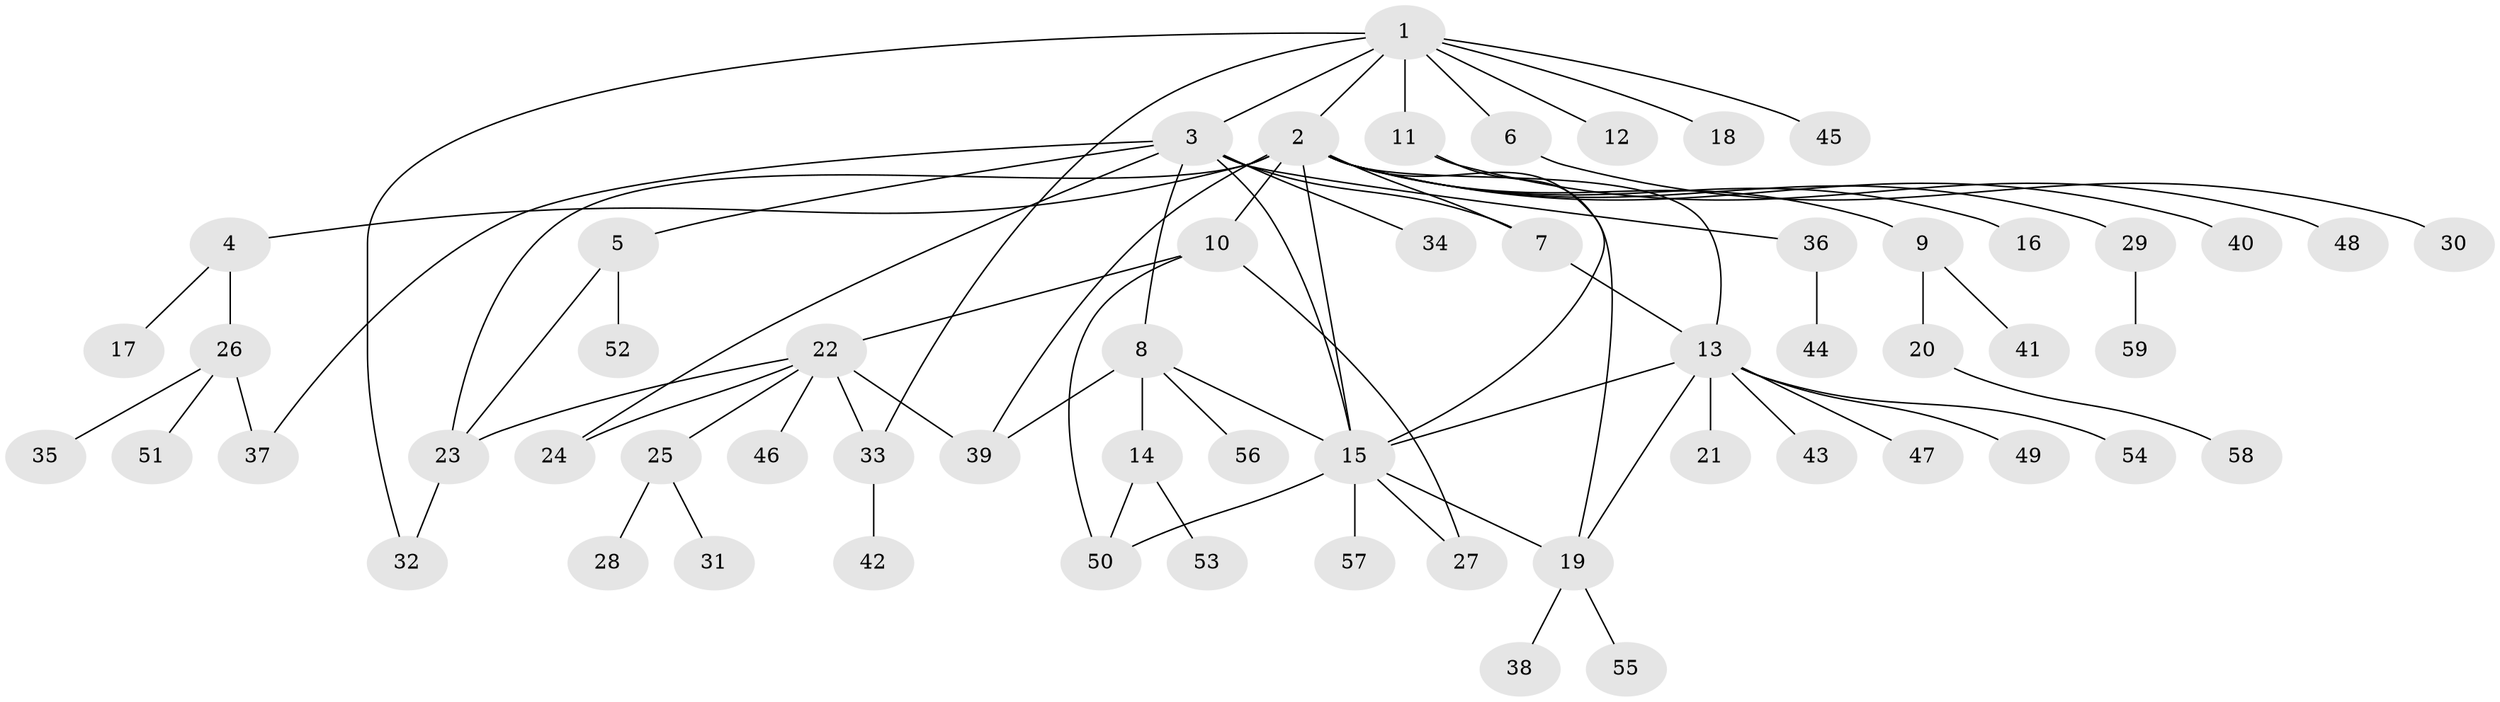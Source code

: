 // original degree distribution, {10: 0.03389830508474576, 26: 0.00847457627118644, 4: 0.059322033898305086, 3: 0.07627118644067797, 6: 0.00847457627118644, 1: 0.5254237288135594, 5: 0.025423728813559324, 2: 0.2457627118644068, 7: 0.01694915254237288}
// Generated by graph-tools (version 1.1) at 2025/35/03/09/25 02:35:36]
// undirected, 59 vertices, 77 edges
graph export_dot {
graph [start="1"]
  node [color=gray90,style=filled];
  1;
  2;
  3;
  4;
  5;
  6;
  7;
  8;
  9;
  10;
  11;
  12;
  13;
  14;
  15;
  16;
  17;
  18;
  19;
  20;
  21;
  22;
  23;
  24;
  25;
  26;
  27;
  28;
  29;
  30;
  31;
  32;
  33;
  34;
  35;
  36;
  37;
  38;
  39;
  40;
  41;
  42;
  43;
  44;
  45;
  46;
  47;
  48;
  49;
  50;
  51;
  52;
  53;
  54;
  55;
  56;
  57;
  58;
  59;
  1 -- 2 [weight=1.0];
  1 -- 3 [weight=1.0];
  1 -- 6 [weight=1.0];
  1 -- 11 [weight=1.0];
  1 -- 12 [weight=1.0];
  1 -- 18 [weight=1.0];
  1 -- 32 [weight=1.0];
  1 -- 33 [weight=1.0];
  1 -- 45 [weight=1.0];
  2 -- 4 [weight=1.0];
  2 -- 7 [weight=1.0];
  2 -- 9 [weight=1.0];
  2 -- 10 [weight=1.0];
  2 -- 13 [weight=1.0];
  2 -- 15 [weight=13.0];
  2 -- 16 [weight=1.0];
  2 -- 19 [weight=1.0];
  2 -- 23 [weight=1.0];
  2 -- 29 [weight=1.0];
  2 -- 39 [weight=1.0];
  2 -- 40 [weight=1.0];
  3 -- 5 [weight=1.0];
  3 -- 7 [weight=1.0];
  3 -- 8 [weight=1.0];
  3 -- 15 [weight=1.0];
  3 -- 24 [weight=1.0];
  3 -- 34 [weight=1.0];
  3 -- 36 [weight=1.0];
  3 -- 37 [weight=1.0];
  4 -- 17 [weight=1.0];
  4 -- 26 [weight=1.0];
  5 -- 23 [weight=1.0];
  5 -- 52 [weight=1.0];
  6 -- 30 [weight=1.0];
  7 -- 13 [weight=1.0];
  8 -- 14 [weight=2.0];
  8 -- 15 [weight=1.0];
  8 -- 39 [weight=1.0];
  8 -- 56 [weight=1.0];
  9 -- 20 [weight=1.0];
  9 -- 41 [weight=1.0];
  10 -- 22 [weight=1.0];
  10 -- 27 [weight=2.0];
  10 -- 50 [weight=1.0];
  11 -- 15 [weight=1.0];
  11 -- 48 [weight=1.0];
  13 -- 15 [weight=1.0];
  13 -- 19 [weight=1.0];
  13 -- 21 [weight=1.0];
  13 -- 43 [weight=1.0];
  13 -- 47 [weight=1.0];
  13 -- 49 [weight=1.0];
  13 -- 54 [weight=1.0];
  14 -- 50 [weight=1.0];
  14 -- 53 [weight=1.0];
  15 -- 19 [weight=1.0];
  15 -- 27 [weight=1.0];
  15 -- 50 [weight=1.0];
  15 -- 57 [weight=1.0];
  19 -- 38 [weight=1.0];
  19 -- 55 [weight=1.0];
  20 -- 58 [weight=1.0];
  22 -- 23 [weight=1.0];
  22 -- 24 [weight=1.0];
  22 -- 25 [weight=1.0];
  22 -- 33 [weight=2.0];
  22 -- 39 [weight=1.0];
  22 -- 46 [weight=1.0];
  23 -- 32 [weight=1.0];
  25 -- 28 [weight=1.0];
  25 -- 31 [weight=1.0];
  26 -- 35 [weight=1.0];
  26 -- 37 [weight=3.0];
  26 -- 51 [weight=1.0];
  29 -- 59 [weight=1.0];
  33 -- 42 [weight=1.0];
  36 -- 44 [weight=1.0];
}
